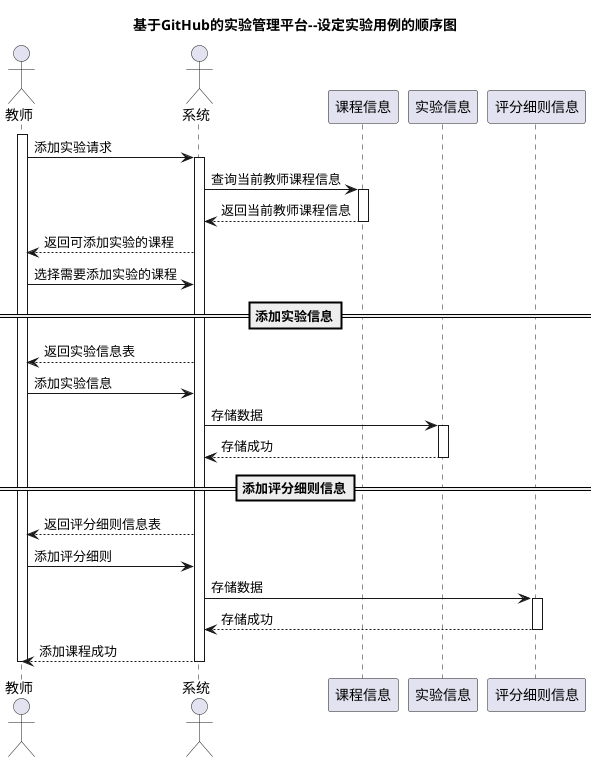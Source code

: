 @startuml
title 基于GitHub的实验管理平台--设定实验用例的顺序图
actor 教师
actor 系统
activate 教师
教师->系统:添加实验请求
activate 系统
系统->课程信息:查询当前教师课程信息
activate 课程信息
课程信息-->系统:返回当前教师课程信息
deactivate 课程信息
系统-->教师:返回可添加实验的课程
教师->系统:选择需要添加实验的课程
==添加实验信息==
系统-->教师:返回实验信息表
教师->系统:添加实验信息
系统->实验信息:存储数据
activate 实验信息
实验信息-->系统:存储成功
deactivate 实验信息
==添加评分细则信息==
系统-->教师:返回评分细则信息表
教师->系统:添加评分细则
系统->评分细则信息:存储数据
activate 评分细则信息
评分细则信息-->系统:存储成功
deactivate 评分细则信息
系统-->教师:添加课程成功
deactivate 系统
deactivate 教师
@enduml
